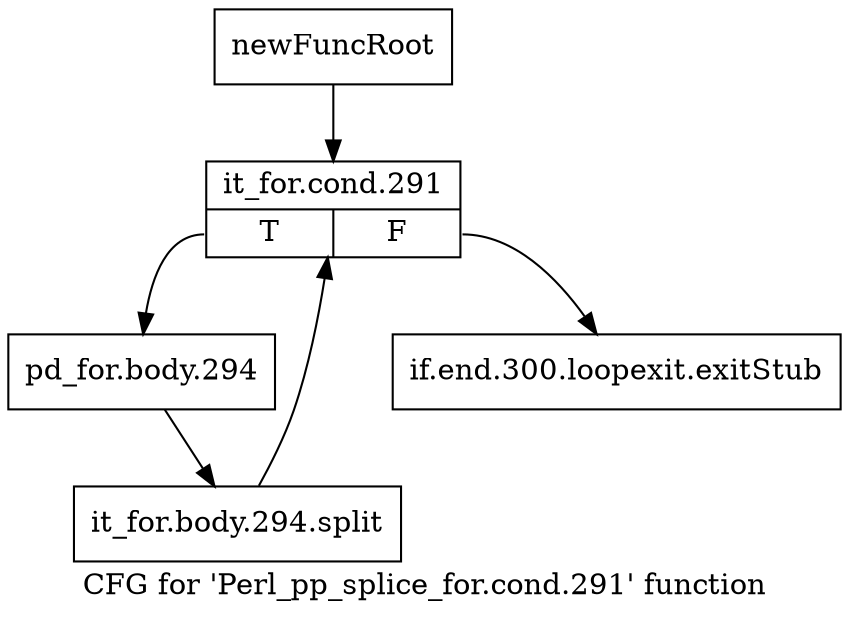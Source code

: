 digraph "CFG for 'Perl_pp_splice_for.cond.291' function" {
	label="CFG for 'Perl_pp_splice_for.cond.291' function";

	Node0x4e62490 [shape=record,label="{newFuncRoot}"];
	Node0x4e62490 -> Node0x4e62530;
	Node0x4e624e0 [shape=record,label="{if.end.300.loopexit.exitStub}"];
	Node0x4e62530 [shape=record,label="{it_for.cond.291|{<s0>T|<s1>F}}"];
	Node0x4e62530:s0 -> Node0x4e62580;
	Node0x4e62530:s1 -> Node0x4e624e0;
	Node0x4e62580 [shape=record,label="{pd_for.body.294}"];
	Node0x4e62580 -> Node0x675abb0;
	Node0x675abb0 [shape=record,label="{it_for.body.294.split}"];
	Node0x675abb0 -> Node0x4e62530;
}
